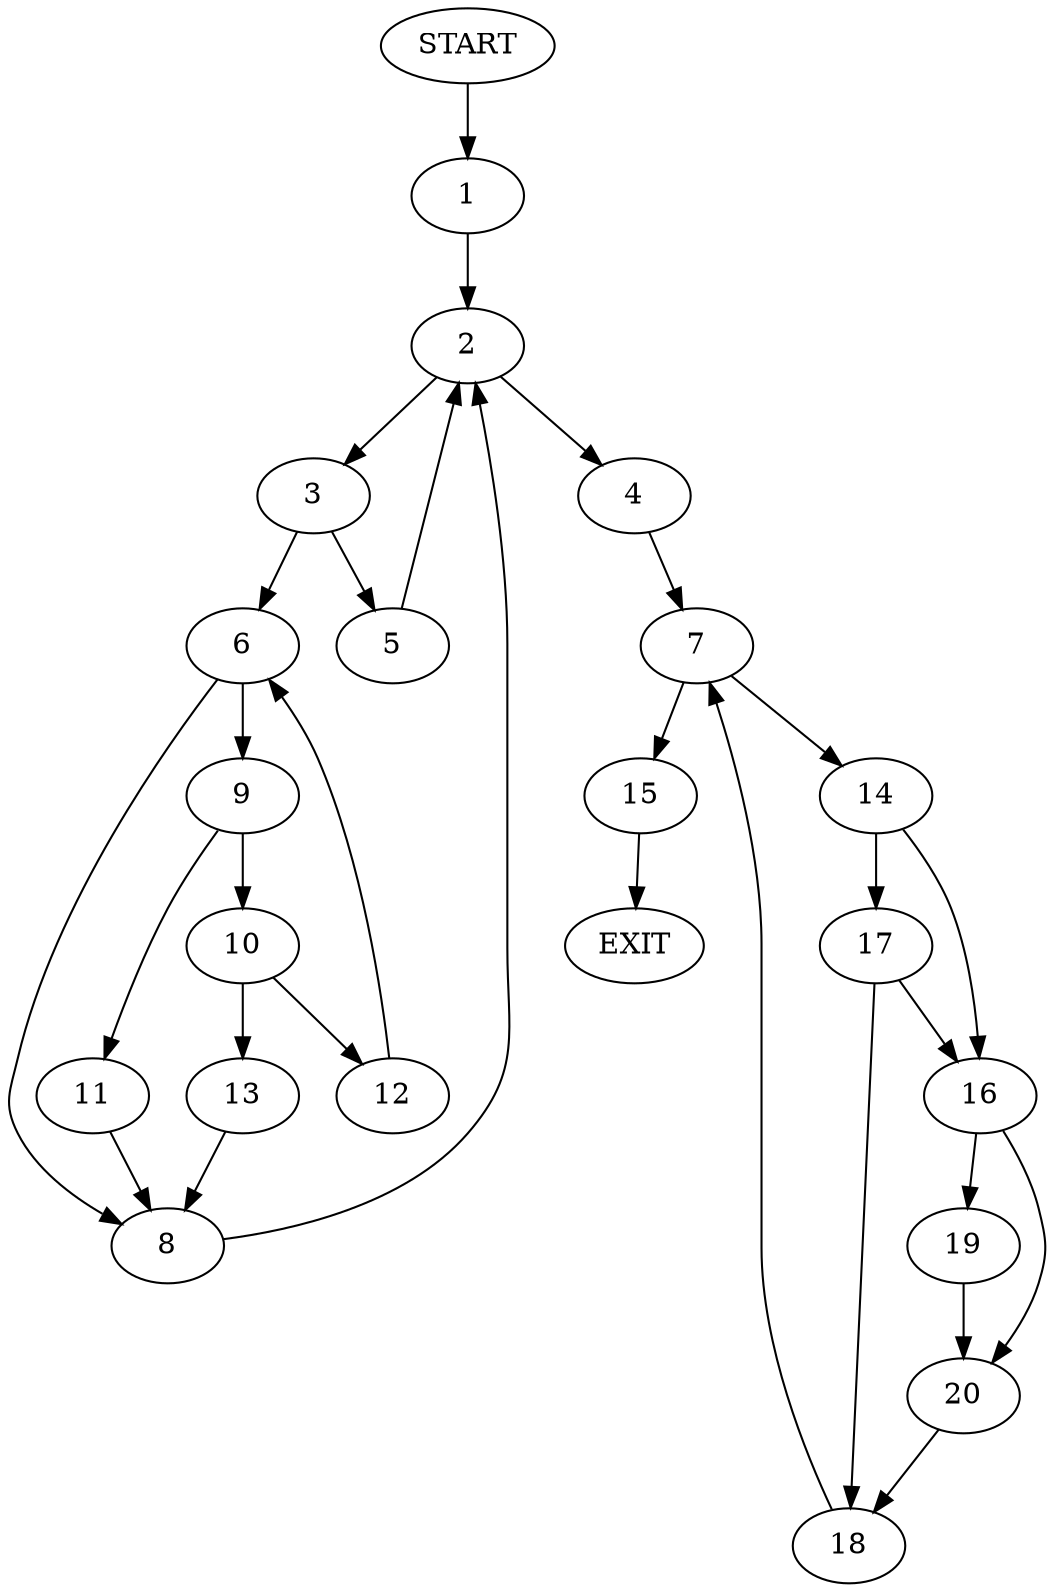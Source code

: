 digraph {
0 [label="START"]
21 [label="EXIT"]
0 -> 1
1 -> 2
2 -> 3
2 -> 4
3 -> 5
3 -> 6
4 -> 7
5 -> 2
6 -> 8
6 -> 9
8 -> 2
9 -> 10
9 -> 11
11 -> 8
10 -> 12
10 -> 13
12 -> 6
13 -> 8
7 -> 14
7 -> 15
14 -> 16
14 -> 17
15 -> 21
17 -> 18
17 -> 16
16 -> 19
16 -> 20
18 -> 7
20 -> 18
19 -> 20
}
